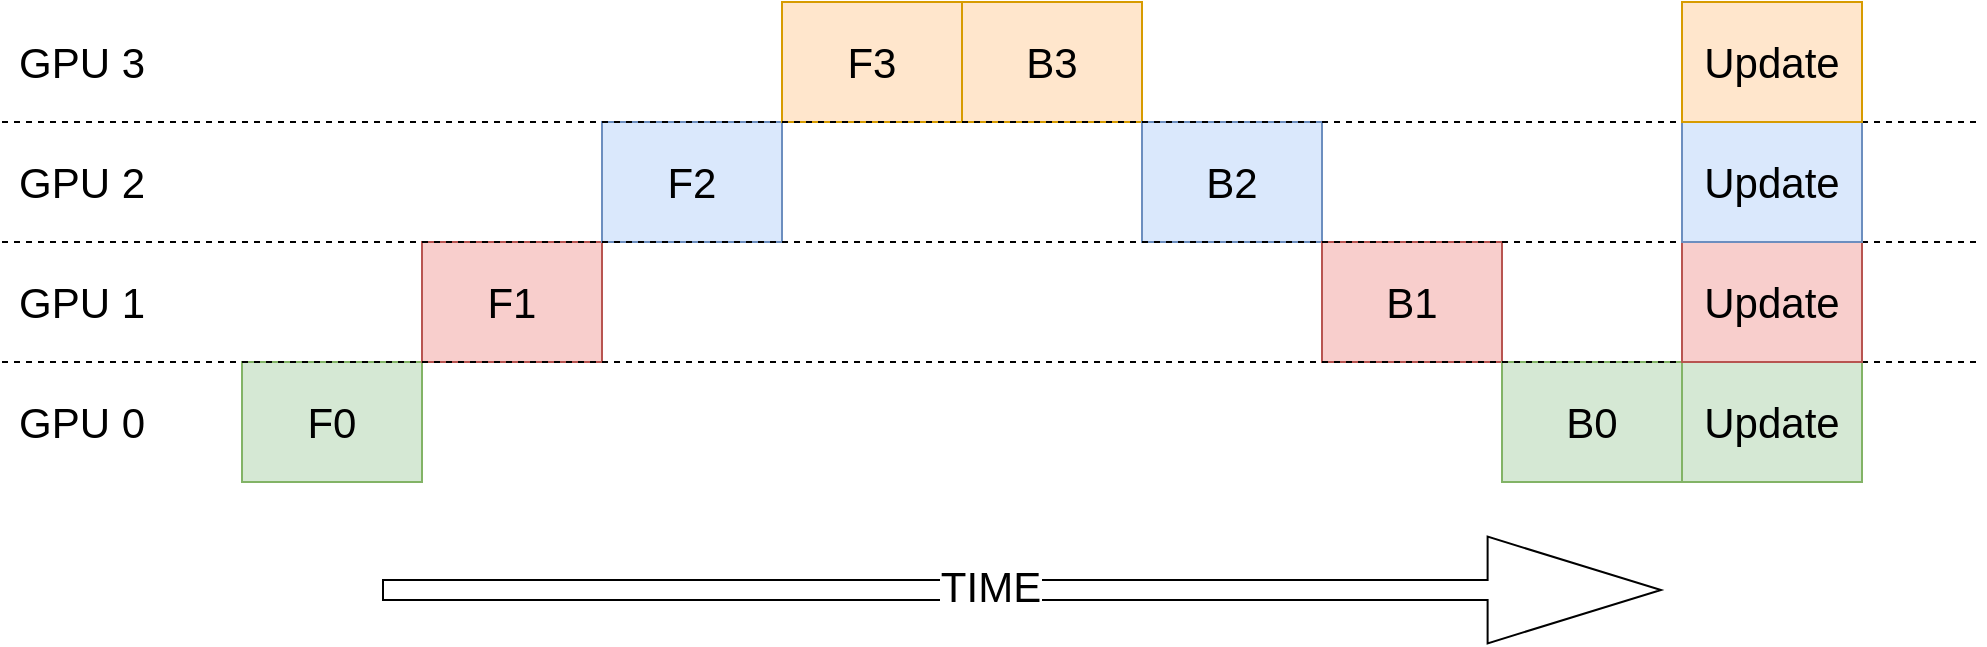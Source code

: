 <mxfile version="20.2.7" type="device" pages="2"><diagram id="cWFew-4RjAVn0IwoJvRH" name="Page-1"><mxGraphModel dx="1221" dy="599" grid="1" gridSize="10" guides="1" tooltips="1" connect="1" arrows="1" fold="1" page="1" pageScale="1" pageWidth="1169" pageHeight="827" math="0" shadow="0"><root><mxCell id="0"/><mxCell id="1" parent="0"/><mxCell id="ZtNNVr8nL8HKkYVThfpq-1" value="F0" style="rounded=0;whiteSpace=wrap;html=1;fillColor=#d5e8d4;strokeColor=#82b366;fontSize=21;" vertex="1" parent="1"><mxGeometry x="130" y="300" width="90" height="60" as="geometry"/></mxCell><mxCell id="ZtNNVr8nL8HKkYVThfpq-2" value="F1" style="rounded=0;whiteSpace=wrap;html=1;fillColor=#f8cecc;strokeColor=#b85450;fontSize=21;" vertex="1" parent="1"><mxGeometry x="220" y="240" width="90" height="60" as="geometry"/></mxCell><mxCell id="ZtNNVr8nL8HKkYVThfpq-3" value="F2" style="rounded=0;whiteSpace=wrap;html=1;fillColor=#dae8fc;strokeColor=#6c8ebf;fontSize=21;" vertex="1" parent="1"><mxGeometry x="310" y="180" width="90" height="60" as="geometry"/></mxCell><mxCell id="ZtNNVr8nL8HKkYVThfpq-4" value="F3" style="rounded=0;whiteSpace=wrap;html=1;fillColor=#ffe6cc;strokeColor=#d79b00;fontSize=21;" vertex="1" parent="1"><mxGeometry x="400" y="120" width="90" height="60" as="geometry"/></mxCell><mxCell id="ZtNNVr8nL8HKkYVThfpq-5" value="B3" style="rounded=0;whiteSpace=wrap;html=1;fillColor=#ffe6cc;strokeColor=#d79b00;fontSize=21;" vertex="1" parent="1"><mxGeometry x="490" y="120" width="90" height="60" as="geometry"/></mxCell><mxCell id="ZtNNVr8nL8HKkYVThfpq-6" value="B2" style="rounded=0;whiteSpace=wrap;html=1;fillColor=#dae8fc;strokeColor=#6c8ebf;fontSize=21;" vertex="1" parent="1"><mxGeometry x="580" y="180" width="90" height="60" as="geometry"/></mxCell><mxCell id="ZtNNVr8nL8HKkYVThfpq-7" value="B1" style="rounded=0;whiteSpace=wrap;html=1;fillColor=#f8cecc;strokeColor=#b85450;fontSize=21;" vertex="1" parent="1"><mxGeometry x="670" y="240" width="90" height="60" as="geometry"/></mxCell><mxCell id="ZtNNVr8nL8HKkYVThfpq-8" value="B0" style="rounded=0;whiteSpace=wrap;html=1;fillColor=#d5e8d4;strokeColor=#82b366;fontSize=21;" vertex="1" parent="1"><mxGeometry x="760" y="300" width="90" height="60" as="geometry"/></mxCell><mxCell id="ZtNNVr8nL8HKkYVThfpq-9" value="GPU 0" style="text;html=1;strokeColor=none;fillColor=none;align=center;verticalAlign=middle;whiteSpace=wrap;rounded=0;fontSize=21;" vertex="1" parent="1"><mxGeometry x="10" y="315" width="80" height="30" as="geometry"/></mxCell><mxCell id="ZtNNVr8nL8HKkYVThfpq-10" value="GPU 1" style="text;html=1;strokeColor=none;fillColor=none;align=center;verticalAlign=middle;whiteSpace=wrap;rounded=0;fontSize=21;" vertex="1" parent="1"><mxGeometry x="10" y="255" width="80" height="30" as="geometry"/></mxCell><mxCell id="ZtNNVr8nL8HKkYVThfpq-11" value="GPU 2" style="text;html=1;strokeColor=none;fillColor=none;align=center;verticalAlign=middle;whiteSpace=wrap;rounded=0;fontSize=21;" vertex="1" parent="1"><mxGeometry x="10" y="195" width="80" height="30" as="geometry"/></mxCell><mxCell id="ZtNNVr8nL8HKkYVThfpq-12" value="&lt;div&gt;GPU 3&lt;/div&gt;" style="text;html=1;strokeColor=none;fillColor=none;align=center;verticalAlign=middle;whiteSpace=wrap;rounded=0;fontSize=21;" vertex="1" parent="1"><mxGeometry x="10" y="135" width="80" height="30" as="geometry"/></mxCell><mxCell id="ZtNNVr8nL8HKkYVThfpq-14" value="" style="endArrow=none;dashed=1;html=1;rounded=0;fontSize=21;" edge="1" parent="1"><mxGeometry width="50" height="50" relative="1" as="geometry"><mxPoint x="10" y="180" as="sourcePoint"/><mxPoint x="1000" y="180" as="targetPoint"/></mxGeometry></mxCell><mxCell id="ZtNNVr8nL8HKkYVThfpq-15" value="" style="endArrow=none;dashed=1;html=1;rounded=0;fontSize=21;" edge="1" parent="1"><mxGeometry width="50" height="50" relative="1" as="geometry"><mxPoint x="10" y="240" as="sourcePoint"/><mxPoint x="1000" y="240" as="targetPoint"/></mxGeometry></mxCell><mxCell id="ZtNNVr8nL8HKkYVThfpq-16" value="" style="endArrow=none;dashed=1;html=1;rounded=0;fontSize=21;" edge="1" parent="1"><mxGeometry width="50" height="50" relative="1" as="geometry"><mxPoint x="10" y="300" as="sourcePoint"/><mxPoint x="1000" y="300" as="targetPoint"/></mxGeometry></mxCell><mxCell id="ZtNNVr8nL8HKkYVThfpq-17" value="Update" style="rounded=0;whiteSpace=wrap;html=1;fillColor=#d5e8d4;strokeColor=#82b366;fontSize=21;" vertex="1" parent="1"><mxGeometry x="850" y="300" width="90" height="60" as="geometry"/></mxCell><mxCell id="ZtNNVr8nL8HKkYVThfpq-18" value="&lt;div&gt;Update&lt;/div&gt;" style="rounded=0;whiteSpace=wrap;html=1;fillColor=#f8cecc;strokeColor=#b85450;fontSize=21;" vertex="1" parent="1"><mxGeometry x="850" y="240" width="90" height="60" as="geometry"/></mxCell><mxCell id="ZtNNVr8nL8HKkYVThfpq-19" value="Update" style="rounded=0;whiteSpace=wrap;html=1;fillColor=#dae8fc;strokeColor=#6c8ebf;fontSize=21;" vertex="1" parent="1"><mxGeometry x="850" y="180" width="90" height="60" as="geometry"/></mxCell><mxCell id="ZtNNVr8nL8HKkYVThfpq-21" value="Update" style="rounded=0;whiteSpace=wrap;html=1;fillColor=#ffe6cc;strokeColor=#d79b00;fontSize=21;" vertex="1" parent="1"><mxGeometry x="850" y="120" width="90" height="60" as="geometry"/></mxCell><mxCell id="ZtNNVr8nL8HKkYVThfpq-22" value="" style="shape=flexArrow;endArrow=classic;html=1;rounded=0;fontSize=21;endWidth=42.353;endSize=28.565;" edge="1" parent="1"><mxGeometry width="50" height="50" relative="1" as="geometry"><mxPoint x="200" y="414" as="sourcePoint"/><mxPoint x="840" y="414" as="targetPoint"/></mxGeometry></mxCell><mxCell id="ZtNNVr8nL8HKkYVThfpq-23" value="TIME" style="edgeLabel;html=1;align=center;verticalAlign=middle;resizable=0;points=[];fontSize=21;" vertex="1" connectable="0" parent="ZtNNVr8nL8HKkYVThfpq-22"><mxGeometry x="-0.051" y="2" relative="1" as="geometry"><mxPoint as="offset"/></mxGeometry></mxCell></root></mxGraphModel></diagram><diagram id="DTdLc1gMB06bC2Tpn9my" name="Page-2"><mxGraphModel dx="1298" dy="636" grid="1" gridSize="10" guides="1" tooltips="1" connect="1" arrows="1" fold="1" page="1" pageScale="1" pageWidth="1169" pageHeight="827" math="0" shadow="0"><root><mxCell id="0"/><mxCell id="1" parent="0"/><mxCell id="RsiNNlBnjCuR9HxahuSW-1" value="F&lt;sub&gt;0,0&lt;/sub&gt;" style="rounded=0;whiteSpace=wrap;html=1;fillColor=#d5e8d4;strokeColor=#82b366;fontSize=21;" vertex="1" parent="1"><mxGeometry x="101" y="300" width="50" height="60" as="geometry"/></mxCell><mxCell id="RsiNNlBnjCuR9HxahuSW-9" value="GPU 0" style="text;html=1;strokeColor=none;fillColor=none;align=center;verticalAlign=middle;whiteSpace=wrap;rounded=0;fontSize=21;" vertex="1" parent="1"><mxGeometry x="10" y="315" width="80" height="30" as="geometry"/></mxCell><mxCell id="RsiNNlBnjCuR9HxahuSW-10" value="GPU 1" style="text;html=1;strokeColor=none;fillColor=none;align=center;verticalAlign=middle;whiteSpace=wrap;rounded=0;fontSize=21;" vertex="1" parent="1"><mxGeometry x="10" y="255" width="80" height="30" as="geometry"/></mxCell><mxCell id="RsiNNlBnjCuR9HxahuSW-11" value="GPU 2" style="text;html=1;strokeColor=none;fillColor=none;align=center;verticalAlign=middle;whiteSpace=wrap;rounded=0;fontSize=21;" vertex="1" parent="1"><mxGeometry x="10" y="195" width="80" height="30" as="geometry"/></mxCell><mxCell id="RsiNNlBnjCuR9HxahuSW-12" value="&lt;div&gt;GPU 3&lt;/div&gt;" style="text;html=1;strokeColor=none;fillColor=none;align=center;verticalAlign=middle;whiteSpace=wrap;rounded=0;fontSize=21;" vertex="1" parent="1"><mxGeometry x="10" y="135" width="80" height="30" as="geometry"/></mxCell><mxCell id="RsiNNlBnjCuR9HxahuSW-13" value="" style="endArrow=none;dashed=1;html=1;rounded=0;fontSize=21;" edge="1" parent="1"><mxGeometry width="50" height="50" relative="1" as="geometry"><mxPoint x="10" y="180" as="sourcePoint"/><mxPoint x="960" y="180" as="targetPoint"/></mxGeometry></mxCell><mxCell id="RsiNNlBnjCuR9HxahuSW-14" value="" style="endArrow=none;dashed=1;html=1;rounded=0;fontSize=21;" edge="1" parent="1"><mxGeometry width="50" height="50" relative="1" as="geometry"><mxPoint x="10" y="240" as="sourcePoint"/><mxPoint x="960" y="240" as="targetPoint"/></mxGeometry></mxCell><mxCell id="RsiNNlBnjCuR9HxahuSW-15" value="" style="endArrow=none;dashed=1;html=1;rounded=0;fontSize=21;" edge="1" parent="1"><mxGeometry width="50" height="50" relative="1" as="geometry"><mxPoint x="10" y="300" as="sourcePoint"/><mxPoint x="960" y="300" as="targetPoint"/></mxGeometry></mxCell><mxCell id="RsiNNlBnjCuR9HxahuSW-16" value="Update" style="rounded=0;whiteSpace=wrap;html=1;fillColor=#d5e8d4;strokeColor=#82b366;fontSize=21;" vertex="1" parent="1"><mxGeometry x="801" y="300" width="90" height="60" as="geometry"/></mxCell><mxCell id="RsiNNlBnjCuR9HxahuSW-17" value="&lt;div&gt;Update&lt;/div&gt;" style="rounded=0;whiteSpace=wrap;html=1;fillColor=#f8cecc;strokeColor=#b85450;fontSize=21;" vertex="1" parent="1"><mxGeometry x="801" y="240" width="90" height="60" as="geometry"/></mxCell><mxCell id="RsiNNlBnjCuR9HxahuSW-18" value="Update" style="rounded=0;whiteSpace=wrap;html=1;fillColor=#dae8fc;strokeColor=#6c8ebf;fontSize=21;" vertex="1" parent="1"><mxGeometry x="801" y="180" width="90" height="60" as="geometry"/></mxCell><mxCell id="RsiNNlBnjCuR9HxahuSW-19" value="Update" style="rounded=0;whiteSpace=wrap;html=1;fillColor=#ffe6cc;strokeColor=#d79b00;fontSize=21;" vertex="1" parent="1"><mxGeometry x="801" y="120" width="90" height="60" as="geometry"/></mxCell><mxCell id="RsiNNlBnjCuR9HxahuSW-20" value="" style="shape=flexArrow;endArrow=classic;html=1;rounded=0;fontSize=21;endWidth=42.353;endSize=28.565;" edge="1" parent="1"><mxGeometry width="50" height="50" relative="1" as="geometry"><mxPoint x="200" y="414" as="sourcePoint"/><mxPoint x="840" y="414" as="targetPoint"/></mxGeometry></mxCell><mxCell id="RsiNNlBnjCuR9HxahuSW-21" value="TIME" style="edgeLabel;html=1;align=center;verticalAlign=middle;resizable=0;points=[];fontSize=21;" vertex="1" connectable="0" parent="RsiNNlBnjCuR9HxahuSW-20"><mxGeometry x="-0.051" y="2" relative="1" as="geometry"><mxPoint as="offset"/></mxGeometry></mxCell><mxCell id="RsiNNlBnjCuR9HxahuSW-25" value="F&lt;sub&gt;0,1&lt;/sub&gt;" style="rounded=0;whiteSpace=wrap;html=1;fillColor=#d5e8d4;strokeColor=#82b366;fontSize=21;" vertex="1" parent="1"><mxGeometry x="151" y="300" width="50" height="60" as="geometry"/></mxCell><mxCell id="RsiNNlBnjCuR9HxahuSW-26" value="F&lt;sub&gt;0,2&lt;/sub&gt;" style="rounded=0;whiteSpace=wrap;html=1;fillColor=#d5e8d4;strokeColor=#82b366;fontSize=21;" vertex="1" parent="1"><mxGeometry x="201" y="300" width="50" height="60" as="geometry"/></mxCell><mxCell id="RsiNNlBnjCuR9HxahuSW-27" value="F&lt;sub&gt;0,3&lt;/sub&gt;" style="rounded=0;whiteSpace=wrap;html=1;fillColor=#d5e8d4;strokeColor=#82b366;fontSize=21;" vertex="1" parent="1"><mxGeometry x="251" y="300" width="50" height="60" as="geometry"/></mxCell><mxCell id="RsiNNlBnjCuR9HxahuSW-28" value="F&lt;sub&gt;1,0&lt;/sub&gt;" style="rounded=0;whiteSpace=wrap;html=1;fillColor=#f8cecc;strokeColor=#b85450;fontSize=21;" vertex="1" parent="1"><mxGeometry x="151" y="240" width="50" height="60" as="geometry"/></mxCell><mxCell id="RsiNNlBnjCuR9HxahuSW-29" value="F&lt;sub&gt;1,1&lt;/sub&gt;" style="rounded=0;whiteSpace=wrap;html=1;fillColor=#f8cecc;strokeColor=#b85450;fontSize=21;" vertex="1" parent="1"><mxGeometry x="201" y="240" width="50" height="60" as="geometry"/></mxCell><mxCell id="RsiNNlBnjCuR9HxahuSW-30" value="F&lt;sub&gt;1,2&lt;/sub&gt;" style="rounded=0;whiteSpace=wrap;html=1;fillColor=#f8cecc;strokeColor=#b85450;fontSize=21;" vertex="1" parent="1"><mxGeometry x="251" y="240" width="50" height="60" as="geometry"/></mxCell><mxCell id="RsiNNlBnjCuR9HxahuSW-31" value="F&lt;sub&gt;1,3&lt;/sub&gt;" style="rounded=0;whiteSpace=wrap;html=1;fillColor=#f8cecc;strokeColor=#b85450;fontSize=21;" vertex="1" parent="1"><mxGeometry x="301" y="240" width="50" height="60" as="geometry"/></mxCell><mxCell id="RsiNNlBnjCuR9HxahuSW-36" value="F&lt;sub&gt;2,0&lt;/sub&gt;" style="rounded=0;whiteSpace=wrap;html=1;fillColor=#dae8fc;strokeColor=#6c8ebf;fontSize=21;" vertex="1" parent="1"><mxGeometry x="201" y="180" width="50" height="60" as="geometry"/></mxCell><mxCell id="RsiNNlBnjCuR9HxahuSW-37" value="F&lt;sub&gt;2,1&lt;/sub&gt;" style="rounded=0;whiteSpace=wrap;html=1;fillColor=#dae8fc;strokeColor=#6c8ebf;fontSize=21;" vertex="1" parent="1"><mxGeometry x="251" y="180" width="50" height="60" as="geometry"/></mxCell><mxCell id="RsiNNlBnjCuR9HxahuSW-38" value="F&lt;sub&gt;2,2&lt;/sub&gt;" style="rounded=0;whiteSpace=wrap;html=1;fillColor=#dae8fc;strokeColor=#6c8ebf;fontSize=21;" vertex="1" parent="1"><mxGeometry x="301" y="180" width="50" height="60" as="geometry"/></mxCell><mxCell id="RsiNNlBnjCuR9HxahuSW-39" value="F&lt;sub&gt;2,3&lt;/sub&gt;" style="rounded=0;whiteSpace=wrap;html=1;fillColor=#dae8fc;strokeColor=#6c8ebf;fontSize=21;" vertex="1" parent="1"><mxGeometry x="351" y="180" width="50" height="60" as="geometry"/></mxCell><mxCell id="RsiNNlBnjCuR9HxahuSW-40" value="F&lt;sub&gt;3,0&lt;/sub&gt;" style="rounded=0;whiteSpace=wrap;html=1;fillColor=#ffe6cc;strokeColor=#d79b00;fontSize=21;" vertex="1" parent="1"><mxGeometry x="251" y="120" width="50" height="60" as="geometry"/></mxCell><mxCell id="RsiNNlBnjCuR9HxahuSW-41" value="F&lt;sub&gt;3,1&lt;/sub&gt;" style="rounded=0;whiteSpace=wrap;html=1;fillColor=#ffe6cc;strokeColor=#d79b00;fontSize=21;" vertex="1" parent="1"><mxGeometry x="301" y="120" width="50" height="60" as="geometry"/></mxCell><mxCell id="RsiNNlBnjCuR9HxahuSW-42" value="F&lt;sub&gt;3,2&lt;/sub&gt;" style="rounded=0;whiteSpace=wrap;html=1;fillColor=#ffe6cc;strokeColor=#d79b00;fontSize=21;" vertex="1" parent="1"><mxGeometry x="351" y="120" width="50" height="60" as="geometry"/></mxCell><mxCell id="RsiNNlBnjCuR9HxahuSW-43" value="F&lt;sub&gt;3,3&lt;/sub&gt;" style="rounded=0;whiteSpace=wrap;html=1;fillColor=#ffe6cc;strokeColor=#d79b00;fontSize=21;" vertex="1" parent="1"><mxGeometry x="401" y="120" width="50" height="60" as="geometry"/></mxCell><mxCell id="RsiNNlBnjCuR9HxahuSW-44" value="B&lt;sub&gt;3,3&lt;/sub&gt;" style="rounded=0;whiteSpace=wrap;html=1;fillColor=#ffe6cc;strokeColor=#d79b00;fontSize=21;" vertex="1" parent="1"><mxGeometry x="451" y="120" width="50" height="60" as="geometry"/></mxCell><mxCell id="RsiNNlBnjCuR9HxahuSW-45" value="B&lt;sub&gt;3,2&lt;/sub&gt;" style="rounded=0;whiteSpace=wrap;html=1;fillColor=#ffe6cc;strokeColor=#d79b00;fontSize=21;" vertex="1" parent="1"><mxGeometry x="501" y="120" width="50" height="60" as="geometry"/></mxCell><mxCell id="RsiNNlBnjCuR9HxahuSW-46" value="B&lt;sub&gt;3,1&lt;/sub&gt;" style="rounded=0;whiteSpace=wrap;html=1;fillColor=#ffe6cc;strokeColor=#d79b00;fontSize=21;" vertex="1" parent="1"><mxGeometry x="551" y="120" width="50" height="60" as="geometry"/></mxCell><mxCell id="RsiNNlBnjCuR9HxahuSW-47" value="B&lt;sub&gt;3,0&lt;/sub&gt;" style="rounded=0;whiteSpace=wrap;html=1;fillColor=#ffe6cc;strokeColor=#d79b00;fontSize=21;" vertex="1" parent="1"><mxGeometry x="601" y="120" width="50" height="60" as="geometry"/></mxCell><mxCell id="RsiNNlBnjCuR9HxahuSW-48" value="B&lt;sub&gt;2,3&lt;/sub&gt;" style="rounded=0;whiteSpace=wrap;html=1;fillColor=#dae8fc;strokeColor=#6c8ebf;fontSize=21;" vertex="1" parent="1"><mxGeometry x="501" y="180" width="50" height="60" as="geometry"/></mxCell><mxCell id="RsiNNlBnjCuR9HxahuSW-49" value="B&lt;sub&gt;2,2&lt;/sub&gt;" style="rounded=0;whiteSpace=wrap;html=1;fillColor=#dae8fc;strokeColor=#6c8ebf;fontSize=21;" vertex="1" parent="1"><mxGeometry x="551" y="180" width="50" height="60" as="geometry"/></mxCell><mxCell id="RsiNNlBnjCuR9HxahuSW-50" value="B&lt;sub&gt;2,1&lt;/sub&gt;" style="rounded=0;whiteSpace=wrap;html=1;fillColor=#dae8fc;strokeColor=#6c8ebf;fontSize=21;" vertex="1" parent="1"><mxGeometry x="601" y="180" width="50" height="60" as="geometry"/></mxCell><mxCell id="RsiNNlBnjCuR9HxahuSW-51" value="B&lt;sub&gt;2,0&lt;/sub&gt;" style="rounded=0;whiteSpace=wrap;html=1;fillColor=#dae8fc;strokeColor=#6c8ebf;fontSize=21;" vertex="1" parent="1"><mxGeometry x="651" y="180" width="50" height="60" as="geometry"/></mxCell><mxCell id="RsiNNlBnjCuR9HxahuSW-52" value="B&lt;sub&gt;1,3&lt;/sub&gt;" style="rounded=0;whiteSpace=wrap;html=1;fillColor=#f8cecc;strokeColor=#b85450;fontSize=21;" vertex="1" parent="1"><mxGeometry x="551" y="240" width="50" height="60" as="geometry"/></mxCell><mxCell id="RsiNNlBnjCuR9HxahuSW-53" value="B&lt;sub&gt;1,2&lt;/sub&gt;" style="rounded=0;whiteSpace=wrap;html=1;fillColor=#f8cecc;strokeColor=#b85450;fontSize=21;" vertex="1" parent="1"><mxGeometry x="601" y="240" width="50" height="60" as="geometry"/></mxCell><mxCell id="RsiNNlBnjCuR9HxahuSW-54" value="B&lt;sub&gt;1,1&lt;/sub&gt;" style="rounded=0;whiteSpace=wrap;html=1;fillColor=#f8cecc;strokeColor=#b85450;fontSize=21;" vertex="1" parent="1"><mxGeometry x="651" y="240" width="50" height="60" as="geometry"/></mxCell><mxCell id="RsiNNlBnjCuR9HxahuSW-55" value="B&lt;sub&gt;1,0&lt;/sub&gt;" style="rounded=0;whiteSpace=wrap;html=1;fillColor=#f8cecc;strokeColor=#b85450;fontSize=21;" vertex="1" parent="1"><mxGeometry x="701" y="240" width="50" height="60" as="geometry"/></mxCell><mxCell id="RsiNNlBnjCuR9HxahuSW-56" value="B&lt;sub&gt;0,3&lt;/sub&gt;" style="rounded=0;whiteSpace=wrap;html=1;fillColor=#d5e8d4;strokeColor=#82b366;fontSize=21;" vertex="1" parent="1"><mxGeometry x="601" y="300" width="50" height="60" as="geometry"/></mxCell><mxCell id="RsiNNlBnjCuR9HxahuSW-57" value="B&lt;sub&gt;0,2&lt;/sub&gt;" style="rounded=0;whiteSpace=wrap;html=1;fillColor=#d5e8d4;strokeColor=#82b366;fontSize=21;" vertex="1" parent="1"><mxGeometry x="651" y="300" width="50" height="60" as="geometry"/></mxCell><mxCell id="RsiNNlBnjCuR9HxahuSW-58" value="B&lt;sub&gt;0,1&lt;/sub&gt;" style="rounded=0;whiteSpace=wrap;html=1;fillColor=#d5e8d4;strokeColor=#82b366;fontSize=21;" vertex="1" parent="1"><mxGeometry x="701" y="300" width="50" height="60" as="geometry"/></mxCell><mxCell id="RsiNNlBnjCuR9HxahuSW-59" value="B&lt;sub&gt;0,0&lt;/sub&gt;" style="rounded=0;whiteSpace=wrap;html=1;fillColor=#d5e8d4;strokeColor=#82b366;fontSize=21;" vertex="1" parent="1"><mxGeometry x="751" y="300" width="50" height="60" as="geometry"/></mxCell></root></mxGraphModel></diagram></mxfile>
